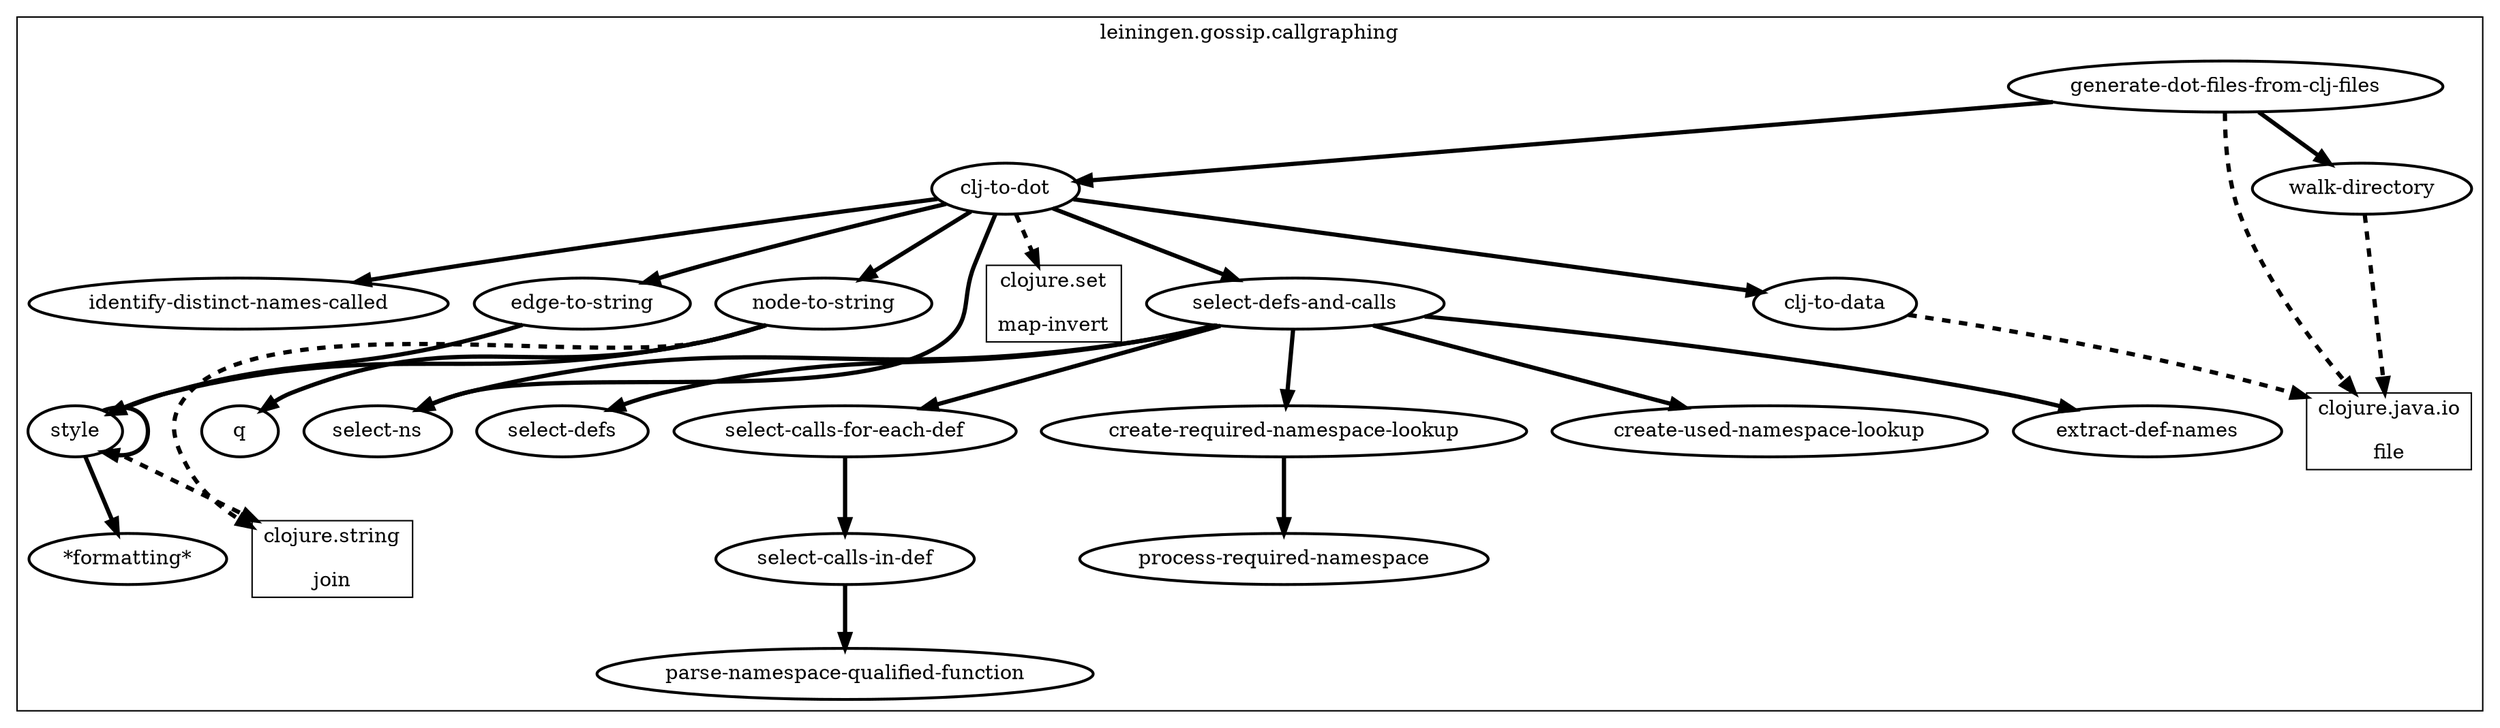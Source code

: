 digraph g {
subgraph cluster1 {
label="leiningen.gossip.callgraphing"
G0 [shape=ellipse,style=bold,label="clj-to-dot"];
G1 [shape=ellipse,style=bold,label="select-calls-for-each-def"];
G2 [shape=ellipse,style=bold,label="select-calls-in-def"];
G3 [shape=box,label="clojure.java.io\n\nfile"];
G4 [shape=ellipse,style=bold,label="create-required-namespace-lookup"];
G5 [shape=ellipse,style=bold,label="walk-directory"];
G6 [shape=ellipse,style=bold,label="create-used-namespace-lookup"];
G7 [shape=ellipse,style=bold,label="process-required-namespace"];
G8 [shape=ellipse,style=bold,label="clj-to-data"];
G9 [shape=ellipse,style=bold,label="q"];
G10 [shape=ellipse,style=bold,label="select-defs-and-calls"];
G11 [shape=ellipse,style=bold,label="style"];
G12 [shape=ellipse,style=bold,label="identify-distinct-names-called"];
G13 [shape=ellipse,style=bold,label="edge-to-string"];
G14 [shape=ellipse,style=bold,label="extract-def-names"];
G15 [shape=ellipse,style=bold,label="parse-namespace-qualified-function"];
G16 [shape=ellipse,style=bold,label="select-ns"];
G17 [shape=ellipse,style=bold,label="node-to-string"];
G18 [shape=box,label="clojure.set\n\nmap-invert"];
G19 [shape=ellipse,style=bold,label="generate-dot-files-from-clj-files"];
G20 [shape=box,label="clojure.string\n\njoin"];
G21 [shape=ellipse,style=bold,label="*formatting*"];
G22 [shape=ellipse,style=bold,label="select-defs"];
}
G0->G8 [penwidth=3];
G0->G16 [penwidth=3];
G0->G10 [penwidth=3];
G0->G18 [penwidth=3,style=dashed];
G0->G17 [penwidth=3];
G0->G12 [penwidth=3];
G0->G13 [penwidth=3];
G1->G2 [penwidth=3];
G2->G15 [penwidth=3];
G17->G9 [penwidth=3];
G17->G20 [penwidth=3,style=dashed];
G17->G11 [penwidth=3];
G19->G3 [penwidth=3,style=dashed];
G19->G5 [penwidth=3];
G19->G0 [penwidth=3];
G10->G16 [penwidth=3];
G10->G22 [penwidth=3];
G10->G14 [penwidth=3];
G10->G6 [penwidth=3];
G10->G4 [penwidth=3];
G10->G1 [penwidth=3];
G11->G11 [penwidth=3];
G11->G21 [penwidth=3];
G11->G20 [penwidth=3,style=dashed];
G8->G3 [penwidth=3,style=dashed];
G13->G11 [penwidth=3];
G4->G7 [penwidth=3];
G5->G3 [penwidth=3,style=dashed];
}
